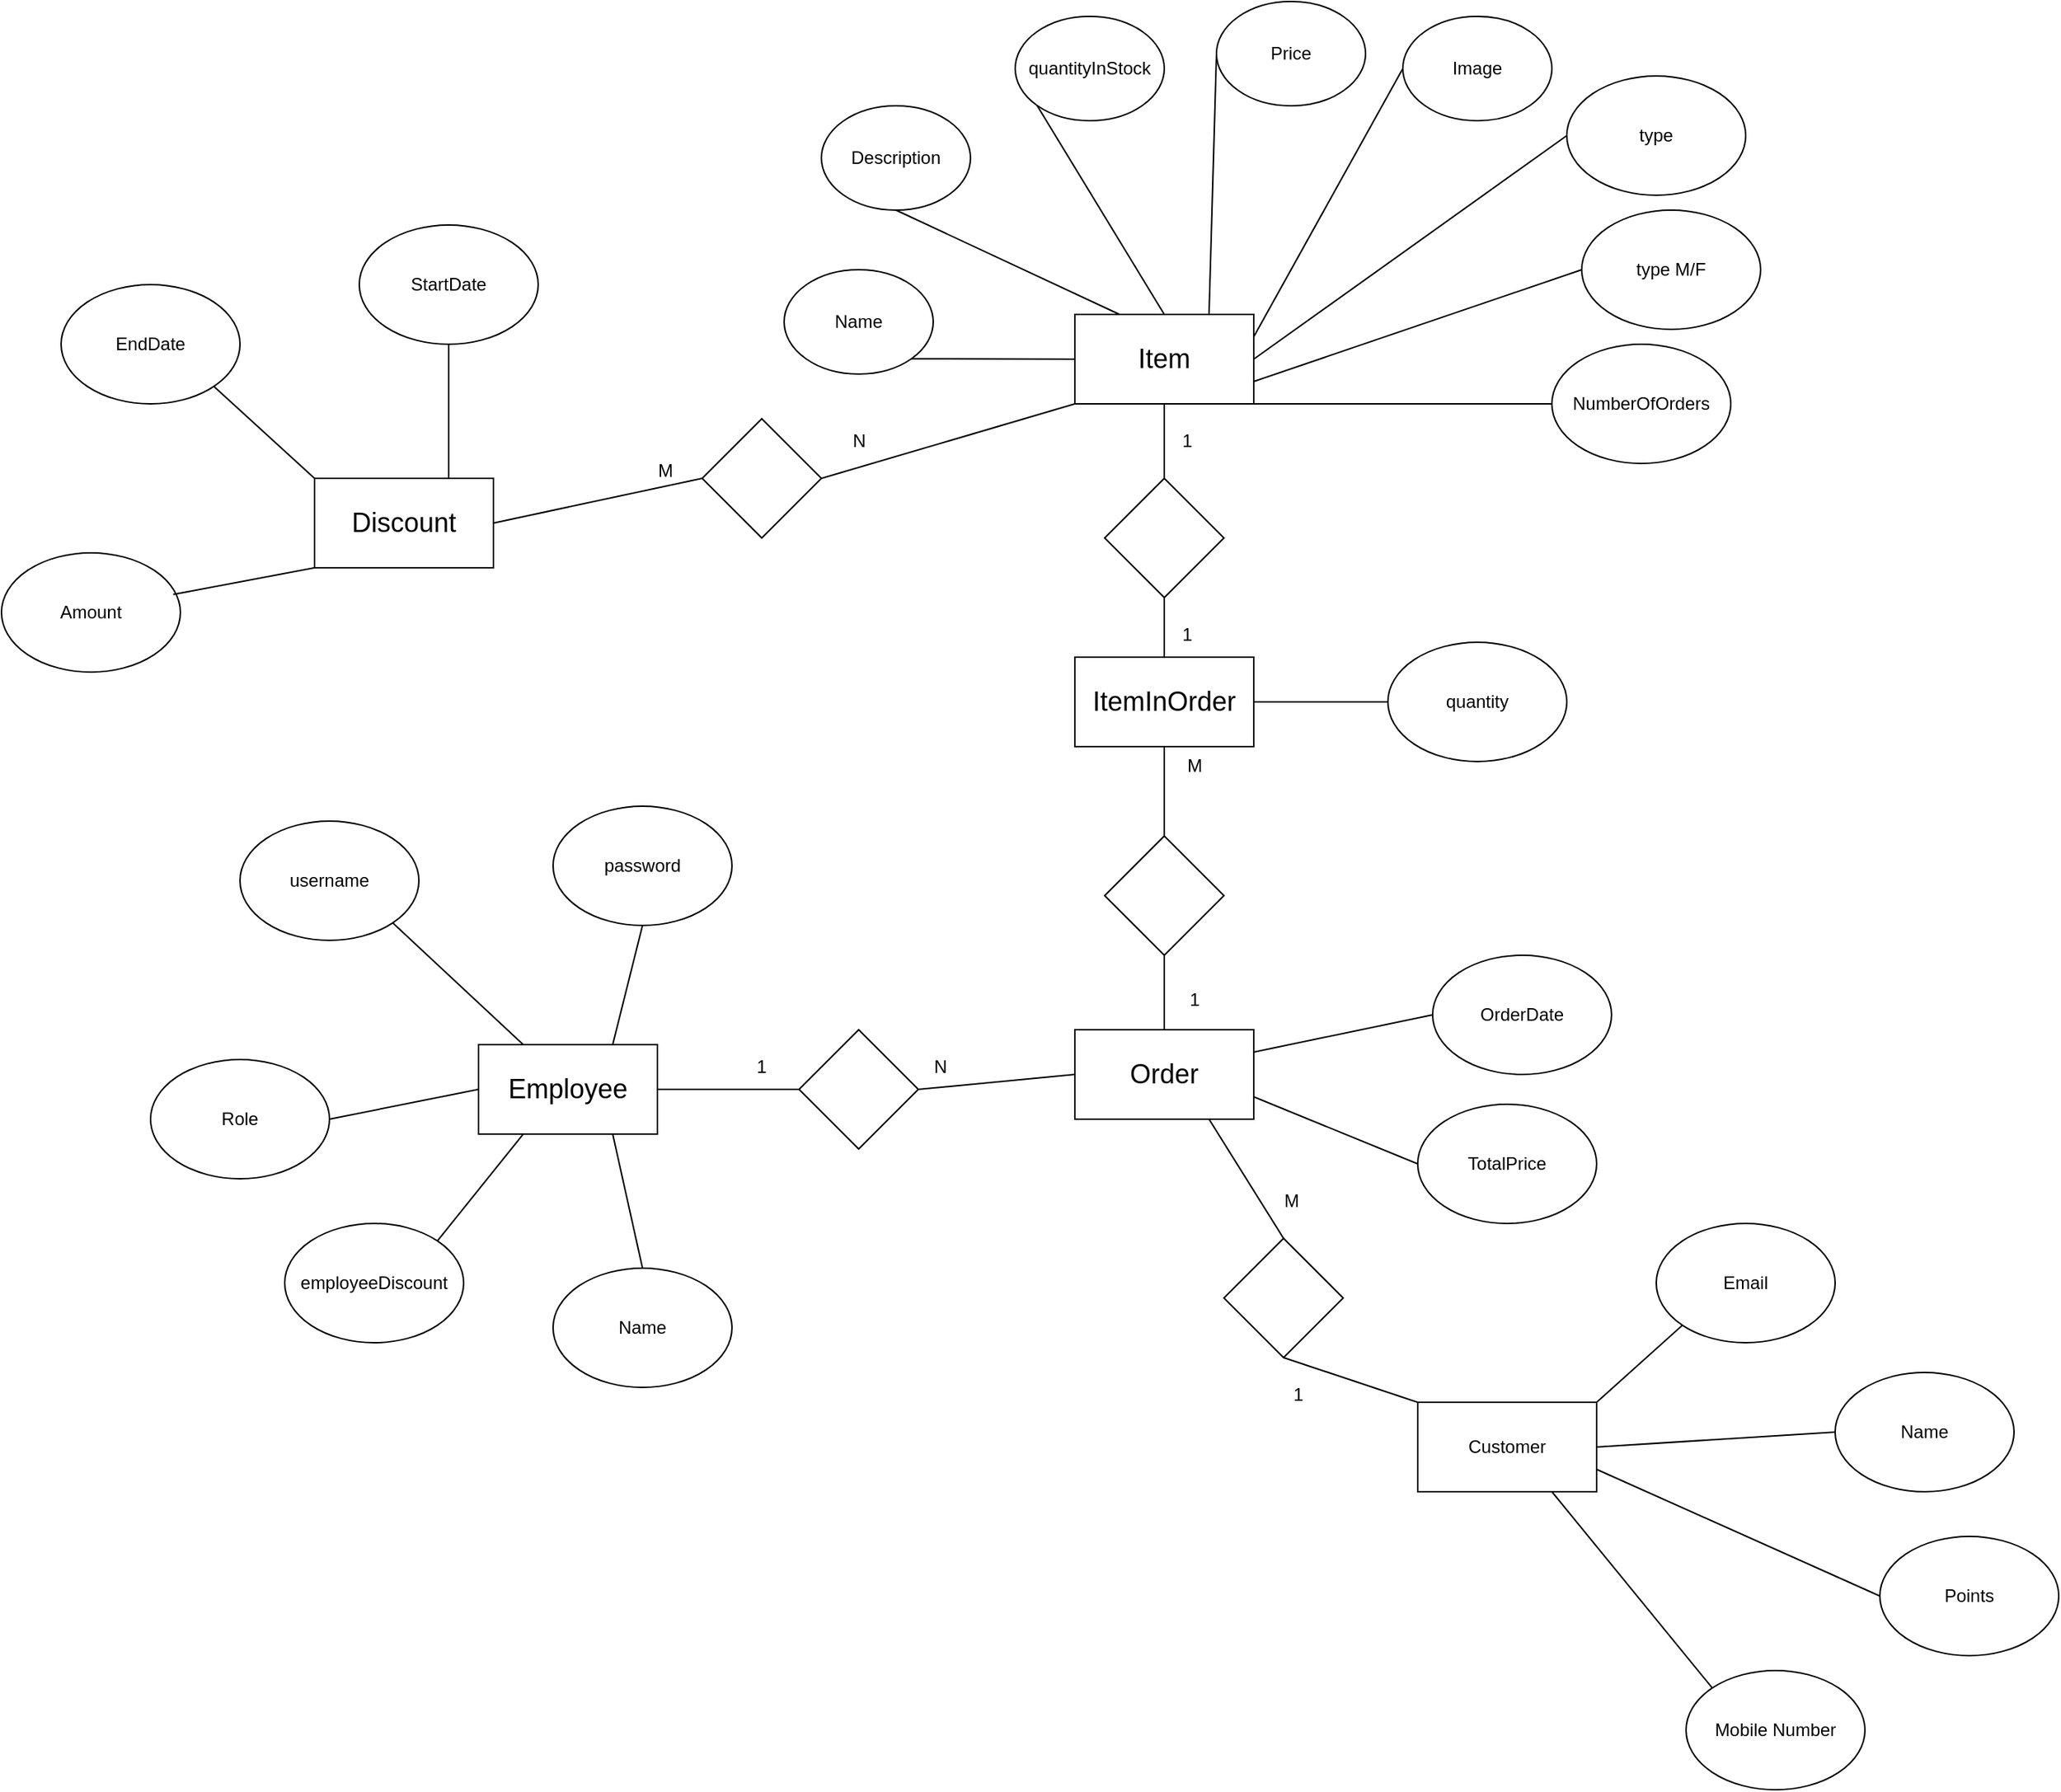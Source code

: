 <mxfile version="24.5.4" type="device">
  <diagram name="Page-1" id="O8fzPyl4nKt88mTRVhND">
    <mxGraphModel dx="2950" dy="2160" grid="1" gridSize="10" guides="1" tooltips="1" connect="1" arrows="1" fold="1" page="1" pageScale="1" pageWidth="850" pageHeight="1100" math="0" shadow="0">
      <root>
        <mxCell id="0" />
        <mxCell id="1" parent="0" />
        <mxCell id="fK3TYoXnaHYU0FqUg1YA-1" value="&lt;font style=&quot;font-size: 18px;&quot;&gt;Item&lt;/font&gt;" style="rounded=0;whiteSpace=wrap;html=1;" vertex="1" parent="1">
          <mxGeometry x="340" y="90" width="120" height="60" as="geometry" />
        </mxCell>
        <mxCell id="fK3TYoXnaHYU0FqUg1YA-2" value="Name" style="ellipse;whiteSpace=wrap;html=1;" vertex="1" parent="1">
          <mxGeometry x="145" y="60" width="100" height="70" as="geometry" />
        </mxCell>
        <mxCell id="fK3TYoXnaHYU0FqUg1YA-3" value="Description" style="ellipse;whiteSpace=wrap;html=1;" vertex="1" parent="1">
          <mxGeometry x="170" y="-50" width="100" height="70" as="geometry" />
        </mxCell>
        <mxCell id="fK3TYoXnaHYU0FqUg1YA-4" value="quantityInStock" style="ellipse;whiteSpace=wrap;html=1;" vertex="1" parent="1">
          <mxGeometry x="300" y="-110" width="100" height="70" as="geometry" />
        </mxCell>
        <mxCell id="fK3TYoXnaHYU0FqUg1YA-5" value="Price" style="ellipse;whiteSpace=wrap;html=1;" vertex="1" parent="1">
          <mxGeometry x="435" y="-120" width="100" height="70" as="geometry" />
        </mxCell>
        <mxCell id="fK3TYoXnaHYU0FqUg1YA-6" value="Image" style="ellipse;whiteSpace=wrap;html=1;" vertex="1" parent="1">
          <mxGeometry x="560" y="-110" width="100" height="70" as="geometry" />
        </mxCell>
        <mxCell id="fK3TYoXnaHYU0FqUg1YA-7" value="" style="endArrow=none;html=1;rounded=0;exitX=1;exitY=1;exitDx=0;exitDy=0;entryX=0;entryY=0.5;entryDx=0;entryDy=0;" edge="1" parent="1" source="fK3TYoXnaHYU0FqUg1YA-2" target="fK3TYoXnaHYU0FqUg1YA-1">
          <mxGeometry width="50" height="50" relative="1" as="geometry">
            <mxPoint x="400" y="200" as="sourcePoint" />
            <mxPoint x="450" y="150" as="targetPoint" />
          </mxGeometry>
        </mxCell>
        <mxCell id="fK3TYoXnaHYU0FqUg1YA-8" value="" style="endArrow=none;html=1;rounded=0;exitX=0.5;exitY=1;exitDx=0;exitDy=0;entryX=0.25;entryY=0;entryDx=0;entryDy=0;" edge="1" parent="1" source="fK3TYoXnaHYU0FqUg1YA-3" target="fK3TYoXnaHYU0FqUg1YA-1">
          <mxGeometry width="50" height="50" relative="1" as="geometry">
            <mxPoint x="265" y="70" as="sourcePoint" />
            <mxPoint x="350" y="130" as="targetPoint" />
          </mxGeometry>
        </mxCell>
        <mxCell id="fK3TYoXnaHYU0FqUg1YA-9" value="" style="endArrow=none;html=1;rounded=0;exitX=0.5;exitY=0;exitDx=0;exitDy=0;entryX=0;entryY=1;entryDx=0;entryDy=0;" edge="1" parent="1" source="fK3TYoXnaHYU0FqUg1YA-1" target="fK3TYoXnaHYU0FqUg1YA-4">
          <mxGeometry width="50" height="50" relative="1" as="geometry">
            <mxPoint x="275" y="80" as="sourcePoint" />
            <mxPoint x="360" y="140" as="targetPoint" />
          </mxGeometry>
        </mxCell>
        <mxCell id="fK3TYoXnaHYU0FqUg1YA-10" value="" style="endArrow=none;html=1;rounded=0;exitX=0.75;exitY=0;exitDx=0;exitDy=0;entryX=0;entryY=0.5;entryDx=0;entryDy=0;" edge="1" parent="1" source="fK3TYoXnaHYU0FqUg1YA-1" target="fK3TYoXnaHYU0FqUg1YA-5">
          <mxGeometry width="50" height="50" relative="1" as="geometry">
            <mxPoint x="285" y="90" as="sourcePoint" />
            <mxPoint x="370" y="150" as="targetPoint" />
          </mxGeometry>
        </mxCell>
        <mxCell id="fK3TYoXnaHYU0FqUg1YA-11" value="" style="endArrow=none;html=1;rounded=0;exitX=1;exitY=0.25;exitDx=0;exitDy=0;entryX=0;entryY=0.5;entryDx=0;entryDy=0;" edge="1" parent="1" source="fK3TYoXnaHYU0FqUg1YA-1" target="fK3TYoXnaHYU0FqUg1YA-6">
          <mxGeometry width="50" height="50" relative="1" as="geometry">
            <mxPoint x="295" y="100" as="sourcePoint" />
            <mxPoint x="380" y="160" as="targetPoint" />
          </mxGeometry>
        </mxCell>
        <mxCell id="fK3TYoXnaHYU0FqUg1YA-12" value="&lt;span style=&quot;font-size: 18px;&quot;&gt;Order&lt;/span&gt;" style="rounded=0;whiteSpace=wrap;html=1;" vertex="1" parent="1">
          <mxGeometry x="340" y="570" width="120" height="60" as="geometry" />
        </mxCell>
        <mxCell id="fK3TYoXnaHYU0FqUg1YA-13" value="TotalPrice" style="ellipse;whiteSpace=wrap;html=1;" vertex="1" parent="1">
          <mxGeometry x="570" y="620" width="120" height="80" as="geometry" />
        </mxCell>
        <mxCell id="fK3TYoXnaHYU0FqUg1YA-16" value="&lt;font style=&quot;font-size: 18px;&quot;&gt;ItemInOrder&lt;/font&gt;" style="rounded=0;whiteSpace=wrap;html=1;" vertex="1" parent="1">
          <mxGeometry x="340" y="320" width="120" height="60" as="geometry" />
        </mxCell>
        <mxCell id="fK3TYoXnaHYU0FqUg1YA-17" value="" style="endArrow=none;html=1;rounded=0;entryX=0;entryY=0.5;entryDx=0;entryDy=0;exitX=1;exitY=0.75;exitDx=0;exitDy=0;" edge="1" parent="1" source="fK3TYoXnaHYU0FqUg1YA-12" target="fK3TYoXnaHYU0FqUg1YA-13">
          <mxGeometry width="50" height="50" relative="1" as="geometry">
            <mxPoint x="370" y="470" as="sourcePoint" />
            <mxPoint x="420" y="420" as="targetPoint" />
          </mxGeometry>
        </mxCell>
        <mxCell id="fK3TYoXnaHYU0FqUg1YA-18" value="" style="rhombus;whiteSpace=wrap;html=1;" vertex="1" parent="1">
          <mxGeometry x="360" y="440" width="80" height="80" as="geometry" />
        </mxCell>
        <mxCell id="fK3TYoXnaHYU0FqUg1YA-19" value="" style="rhombus;whiteSpace=wrap;html=1;" vertex="1" parent="1">
          <mxGeometry x="360" y="200" width="80" height="80" as="geometry" />
        </mxCell>
        <mxCell id="fK3TYoXnaHYU0FqUg1YA-20" value="" style="endArrow=none;html=1;rounded=0;entryX=0.5;entryY=1;entryDx=0;entryDy=0;exitX=0.5;exitY=0;exitDx=0;exitDy=0;" edge="1" parent="1" source="fK3TYoXnaHYU0FqUg1YA-19" target="fK3TYoXnaHYU0FqUg1YA-1">
          <mxGeometry width="50" height="50" relative="1" as="geometry">
            <mxPoint x="370" y="280" as="sourcePoint" />
            <mxPoint x="420" y="230" as="targetPoint" />
          </mxGeometry>
        </mxCell>
        <mxCell id="fK3TYoXnaHYU0FqUg1YA-21" value="" style="endArrow=none;html=1;rounded=0;entryX=0.5;entryY=1;entryDx=0;entryDy=0;exitX=0.5;exitY=0;exitDx=0;exitDy=0;" edge="1" parent="1" source="fK3TYoXnaHYU0FqUg1YA-16" target="fK3TYoXnaHYU0FqUg1YA-19">
          <mxGeometry width="50" height="50" relative="1" as="geometry">
            <mxPoint x="370" y="280" as="sourcePoint" />
            <mxPoint x="420" y="230" as="targetPoint" />
          </mxGeometry>
        </mxCell>
        <mxCell id="fK3TYoXnaHYU0FqUg1YA-22" value="" style="endArrow=none;html=1;rounded=0;entryX=0.5;entryY=1;entryDx=0;entryDy=0;" edge="1" parent="1" source="fK3TYoXnaHYU0FqUg1YA-18" target="fK3TYoXnaHYU0FqUg1YA-16">
          <mxGeometry width="50" height="50" relative="1" as="geometry">
            <mxPoint x="370" y="510" as="sourcePoint" />
            <mxPoint x="420" y="460" as="targetPoint" />
          </mxGeometry>
        </mxCell>
        <mxCell id="fK3TYoXnaHYU0FqUg1YA-23" value="" style="endArrow=none;html=1;rounded=0;entryX=0.5;entryY=1;entryDx=0;entryDy=0;exitX=0.5;exitY=0;exitDx=0;exitDy=0;" edge="1" parent="1" source="fK3TYoXnaHYU0FqUg1YA-12" target="fK3TYoXnaHYU0FqUg1YA-18">
          <mxGeometry width="50" height="50" relative="1" as="geometry">
            <mxPoint x="370" y="510" as="sourcePoint" />
            <mxPoint x="420" y="460" as="targetPoint" />
          </mxGeometry>
        </mxCell>
        <mxCell id="fK3TYoXnaHYU0FqUg1YA-24" value="1" style="text;html=1;align=center;verticalAlign=middle;resizable=0;points=[];autosize=1;strokeColor=none;fillColor=none;" vertex="1" parent="1">
          <mxGeometry x="400" y="160" width="30" height="30" as="geometry" />
        </mxCell>
        <mxCell id="fK3TYoXnaHYU0FqUg1YA-27" value="1" style="text;html=1;align=center;verticalAlign=middle;resizable=0;points=[];autosize=1;strokeColor=none;fillColor=none;" vertex="1" parent="1">
          <mxGeometry x="400" y="290" width="30" height="30" as="geometry" />
        </mxCell>
        <mxCell id="fK3TYoXnaHYU0FqUg1YA-28" value="M" style="text;html=1;align=center;verticalAlign=middle;resizable=0;points=[];autosize=1;strokeColor=none;fillColor=none;" vertex="1" parent="1">
          <mxGeometry x="405" y="378" width="30" height="30" as="geometry" />
        </mxCell>
        <mxCell id="fK3TYoXnaHYU0FqUg1YA-30" value="1" style="text;html=1;align=center;verticalAlign=middle;resizable=0;points=[];autosize=1;strokeColor=none;fillColor=none;" vertex="1" parent="1">
          <mxGeometry x="405" y="535" width="30" height="30" as="geometry" />
        </mxCell>
        <mxCell id="fK3TYoXnaHYU0FqUg1YA-31" value="quantity" style="ellipse;whiteSpace=wrap;html=1;" vertex="1" parent="1">
          <mxGeometry x="550" y="310" width="120" height="80" as="geometry" />
        </mxCell>
        <mxCell id="fK3TYoXnaHYU0FqUg1YA-32" value="" style="endArrow=none;html=1;rounded=0;entryX=0;entryY=0.5;entryDx=0;entryDy=0;exitX=1;exitY=0.5;exitDx=0;exitDy=0;" edge="1" parent="1" source="fK3TYoXnaHYU0FqUg1YA-16" target="fK3TYoXnaHYU0FqUg1YA-31">
          <mxGeometry width="50" height="50" relative="1" as="geometry">
            <mxPoint x="370" y="510" as="sourcePoint" />
            <mxPoint x="420" y="460" as="targetPoint" />
          </mxGeometry>
        </mxCell>
        <mxCell id="fK3TYoXnaHYU0FqUg1YA-33" value="&lt;font style=&quot;font-size: 18px;&quot;&gt;Discount&lt;/font&gt;" style="rounded=0;whiteSpace=wrap;html=1;" vertex="1" parent="1">
          <mxGeometry x="-170" y="200" width="120" height="60" as="geometry" />
        </mxCell>
        <mxCell id="fK3TYoXnaHYU0FqUg1YA-34" value="" style="rhombus;whiteSpace=wrap;html=1;" vertex="1" parent="1">
          <mxGeometry x="90" y="160" width="80" height="80" as="geometry" />
        </mxCell>
        <mxCell id="fK3TYoXnaHYU0FqUg1YA-35" value="" style="endArrow=none;html=1;rounded=0;exitX=1;exitY=0.5;exitDx=0;exitDy=0;entryX=0;entryY=0.5;entryDx=0;entryDy=0;" edge="1" parent="1" source="fK3TYoXnaHYU0FqUg1YA-33" target="fK3TYoXnaHYU0FqUg1YA-34">
          <mxGeometry width="50" height="50" relative="1" as="geometry">
            <mxPoint x="180" y="270" as="sourcePoint" />
            <mxPoint x="230" y="220" as="targetPoint" />
          </mxGeometry>
        </mxCell>
        <mxCell id="fK3TYoXnaHYU0FqUg1YA-36" value="" style="endArrow=none;html=1;rounded=0;entryX=0;entryY=1;entryDx=0;entryDy=0;exitX=1;exitY=0.5;exitDx=0;exitDy=0;" edge="1" parent="1" source="fK3TYoXnaHYU0FqUg1YA-34" target="fK3TYoXnaHYU0FqUg1YA-1">
          <mxGeometry width="50" height="50" relative="1" as="geometry">
            <mxPoint x="180" y="270" as="sourcePoint" />
            <mxPoint x="230" y="220" as="targetPoint" />
          </mxGeometry>
        </mxCell>
        <mxCell id="fK3TYoXnaHYU0FqUg1YA-37" value="StartDate" style="ellipse;whiteSpace=wrap;html=1;" vertex="1" parent="1">
          <mxGeometry x="-140" y="30" width="120" height="80" as="geometry" />
        </mxCell>
        <mxCell id="fK3TYoXnaHYU0FqUg1YA-38" value="EndDate" style="ellipse;whiteSpace=wrap;html=1;" vertex="1" parent="1">
          <mxGeometry x="-340" y="70" width="120" height="80" as="geometry" />
        </mxCell>
        <mxCell id="fK3TYoXnaHYU0FqUg1YA-39" value="" style="endArrow=none;html=1;rounded=0;entryX=0.5;entryY=1;entryDx=0;entryDy=0;exitX=0.75;exitY=0;exitDx=0;exitDy=0;" edge="1" parent="1" source="fK3TYoXnaHYU0FqUg1YA-33" target="fK3TYoXnaHYU0FqUg1YA-37">
          <mxGeometry width="50" height="50" relative="1" as="geometry">
            <mxPoint x="180" y="270" as="sourcePoint" />
            <mxPoint x="230" y="220" as="targetPoint" />
          </mxGeometry>
        </mxCell>
        <mxCell id="fK3TYoXnaHYU0FqUg1YA-40" value="" style="endArrow=none;html=1;rounded=0;entryX=1;entryY=1;entryDx=0;entryDy=0;exitX=0;exitY=0;exitDx=0;exitDy=0;" edge="1" parent="1" source="fK3TYoXnaHYU0FqUg1YA-33" target="fK3TYoXnaHYU0FqUg1YA-38">
          <mxGeometry width="50" height="50" relative="1" as="geometry">
            <mxPoint x="180" y="270" as="sourcePoint" />
            <mxPoint x="230" y="220" as="targetPoint" />
          </mxGeometry>
        </mxCell>
        <mxCell id="fK3TYoXnaHYU0FqUg1YA-41" value="M" style="text;html=1;align=center;verticalAlign=middle;resizable=0;points=[];autosize=1;strokeColor=none;fillColor=none;" vertex="1" parent="1">
          <mxGeometry x="50" y="180" width="30" height="30" as="geometry" />
        </mxCell>
        <mxCell id="fK3TYoXnaHYU0FqUg1YA-42" value="N" style="text;html=1;align=center;verticalAlign=middle;resizable=0;points=[];autosize=1;strokeColor=none;fillColor=none;" vertex="1" parent="1">
          <mxGeometry x="180" y="160" width="30" height="30" as="geometry" />
        </mxCell>
        <mxCell id="fK3TYoXnaHYU0FqUg1YA-43" value="type" style="ellipse;whiteSpace=wrap;html=1;" vertex="1" parent="1">
          <mxGeometry x="670" y="-70" width="120" height="80" as="geometry" />
        </mxCell>
        <mxCell id="fK3TYoXnaHYU0FqUg1YA-44" value="" style="endArrow=none;html=1;rounded=0;entryX=0;entryY=0.5;entryDx=0;entryDy=0;exitX=1;exitY=0.5;exitDx=0;exitDy=0;" edge="1" parent="1" source="fK3TYoXnaHYU0FqUg1YA-1" target="fK3TYoXnaHYU0FqUg1YA-43">
          <mxGeometry width="50" height="50" relative="1" as="geometry">
            <mxPoint x="410" y="360" as="sourcePoint" />
            <mxPoint x="460" y="310" as="targetPoint" />
          </mxGeometry>
        </mxCell>
        <mxCell id="fK3TYoXnaHYU0FqUg1YA-45" value="type M/F" style="ellipse;whiteSpace=wrap;html=1;" vertex="1" parent="1">
          <mxGeometry x="680" y="20" width="120" height="80" as="geometry" />
        </mxCell>
        <mxCell id="fK3TYoXnaHYU0FqUg1YA-46" value="" style="endArrow=none;html=1;rounded=0;entryX=0;entryY=0.5;entryDx=0;entryDy=0;exitX=1;exitY=0.75;exitDx=0;exitDy=0;" edge="1" parent="1" source="fK3TYoXnaHYU0FqUg1YA-1" target="fK3TYoXnaHYU0FqUg1YA-45">
          <mxGeometry width="50" height="50" relative="1" as="geometry">
            <mxPoint x="460" y="260" as="sourcePoint" />
            <mxPoint x="510" y="210" as="targetPoint" />
          </mxGeometry>
        </mxCell>
        <mxCell id="fK3TYoXnaHYU0FqUg1YA-47" value="Amount" style="ellipse;whiteSpace=wrap;html=1;" vertex="1" parent="1">
          <mxGeometry x="-380" y="250" width="120" height="80" as="geometry" />
        </mxCell>
        <mxCell id="fK3TYoXnaHYU0FqUg1YA-48" value="" style="endArrow=none;html=1;rounded=0;entryX=0;entryY=1;entryDx=0;entryDy=0;exitX=0.96;exitY=0.349;exitDx=0;exitDy=0;exitPerimeter=0;" edge="1" parent="1" source="fK3TYoXnaHYU0FqUg1YA-47" target="fK3TYoXnaHYU0FqUg1YA-33">
          <mxGeometry width="50" height="50" relative="1" as="geometry">
            <mxPoint x="-10" y="360" as="sourcePoint" />
            <mxPoint x="40" y="310" as="targetPoint" />
          </mxGeometry>
        </mxCell>
        <mxCell id="fK3TYoXnaHYU0FqUg1YA-49" value="&lt;font style=&quot;font-size: 18px;&quot;&gt;Employee&lt;/font&gt;" style="rounded=0;whiteSpace=wrap;html=1;" vertex="1" parent="1">
          <mxGeometry x="-60" y="580" width="120" height="60" as="geometry" />
        </mxCell>
        <mxCell id="fK3TYoXnaHYU0FqUg1YA-50" value="username" style="ellipse;whiteSpace=wrap;html=1;" vertex="1" parent="1">
          <mxGeometry x="-220" y="430" width="120" height="80" as="geometry" />
        </mxCell>
        <mxCell id="fK3TYoXnaHYU0FqUg1YA-51" value="password" style="ellipse;whiteSpace=wrap;html=1;" vertex="1" parent="1">
          <mxGeometry x="-10" y="420" width="120" height="80" as="geometry" />
        </mxCell>
        <mxCell id="fK3TYoXnaHYU0FqUg1YA-52" value="Role" style="ellipse;whiteSpace=wrap;html=1;" vertex="1" parent="1">
          <mxGeometry x="-280" y="590" width="120" height="80" as="geometry" />
        </mxCell>
        <mxCell id="fK3TYoXnaHYU0FqUg1YA-53" value="employeeDiscount" style="ellipse;whiteSpace=wrap;html=1;" vertex="1" parent="1">
          <mxGeometry x="-190" y="700" width="120" height="80" as="geometry" />
        </mxCell>
        <mxCell id="fK3TYoXnaHYU0FqUg1YA-54" value="" style="endArrow=none;html=1;rounded=0;entryX=0.5;entryY=1;entryDx=0;entryDy=0;exitX=0.75;exitY=0;exitDx=0;exitDy=0;" edge="1" parent="1" source="fK3TYoXnaHYU0FqUg1YA-49" target="fK3TYoXnaHYU0FqUg1YA-51">
          <mxGeometry width="50" height="50" relative="1" as="geometry">
            <mxPoint x="240" y="720" as="sourcePoint" />
            <mxPoint x="290" y="670" as="targetPoint" />
          </mxGeometry>
        </mxCell>
        <mxCell id="fK3TYoXnaHYU0FqUg1YA-55" value="" style="endArrow=none;html=1;rounded=0;entryX=1;entryY=1;entryDx=0;entryDy=0;exitX=0.25;exitY=0;exitDx=0;exitDy=0;" edge="1" parent="1" source="fK3TYoXnaHYU0FqUg1YA-49" target="fK3TYoXnaHYU0FqUg1YA-50">
          <mxGeometry width="50" height="50" relative="1" as="geometry">
            <mxPoint x="240" y="720" as="sourcePoint" />
            <mxPoint x="290" y="670" as="targetPoint" />
          </mxGeometry>
        </mxCell>
        <mxCell id="fK3TYoXnaHYU0FqUg1YA-56" value="" style="endArrow=none;html=1;rounded=0;exitX=1;exitY=0.5;exitDx=0;exitDy=0;entryX=0;entryY=0.5;entryDx=0;entryDy=0;" edge="1" parent="1" source="fK3TYoXnaHYU0FqUg1YA-52" target="fK3TYoXnaHYU0FqUg1YA-49">
          <mxGeometry width="50" height="50" relative="1" as="geometry">
            <mxPoint x="240" y="720" as="sourcePoint" />
            <mxPoint x="290" y="670" as="targetPoint" />
          </mxGeometry>
        </mxCell>
        <mxCell id="fK3TYoXnaHYU0FqUg1YA-57" value="" style="endArrow=none;html=1;rounded=0;exitX=1;exitY=0;exitDx=0;exitDy=0;entryX=0.25;entryY=1;entryDx=0;entryDy=0;" edge="1" parent="1" source="fK3TYoXnaHYU0FqUg1YA-53" target="fK3TYoXnaHYU0FqUg1YA-49">
          <mxGeometry width="50" height="50" relative="1" as="geometry">
            <mxPoint x="240" y="720" as="sourcePoint" />
            <mxPoint x="290" y="670" as="targetPoint" />
          </mxGeometry>
        </mxCell>
        <mxCell id="fK3TYoXnaHYU0FqUg1YA-58" value="Name" style="ellipse;whiteSpace=wrap;html=1;" vertex="1" parent="1">
          <mxGeometry x="-10" y="730" width="120" height="80" as="geometry" />
        </mxCell>
        <mxCell id="fK3TYoXnaHYU0FqUg1YA-59" value="" style="endArrow=none;html=1;rounded=0;entryX=0.75;entryY=1;entryDx=0;entryDy=0;exitX=0.5;exitY=0;exitDx=0;exitDy=0;" edge="1" parent="1" source="fK3TYoXnaHYU0FqUg1YA-58" target="fK3TYoXnaHYU0FqUg1YA-49">
          <mxGeometry width="50" height="50" relative="1" as="geometry">
            <mxPoint x="240" y="720" as="sourcePoint" />
            <mxPoint x="290" y="670" as="targetPoint" />
          </mxGeometry>
        </mxCell>
        <mxCell id="fK3TYoXnaHYU0FqUg1YA-60" value="" style="rhombus;whiteSpace=wrap;html=1;" vertex="1" parent="1">
          <mxGeometry x="155" y="570" width="80" height="80" as="geometry" />
        </mxCell>
        <mxCell id="fK3TYoXnaHYU0FqUg1YA-61" value="" style="endArrow=none;html=1;rounded=0;entryX=0;entryY=0.5;entryDx=0;entryDy=0;exitX=1;exitY=0.5;exitDx=0;exitDy=0;" edge="1" parent="1" source="fK3TYoXnaHYU0FqUg1YA-60" target="fK3TYoXnaHYU0FqUg1YA-12">
          <mxGeometry width="50" height="50" relative="1" as="geometry">
            <mxPoint x="240" y="560" as="sourcePoint" />
            <mxPoint x="290" y="510" as="targetPoint" />
          </mxGeometry>
        </mxCell>
        <mxCell id="fK3TYoXnaHYU0FqUg1YA-62" value="" style="endArrow=none;html=1;rounded=0;exitX=1;exitY=0.5;exitDx=0;exitDy=0;entryX=0;entryY=0.5;entryDx=0;entryDy=0;" edge="1" parent="1" source="fK3TYoXnaHYU0FqUg1YA-49" target="fK3TYoXnaHYU0FqUg1YA-60">
          <mxGeometry width="50" height="50" relative="1" as="geometry">
            <mxPoint x="240" y="560" as="sourcePoint" />
            <mxPoint x="290" y="510" as="targetPoint" />
          </mxGeometry>
        </mxCell>
        <mxCell id="fK3TYoXnaHYU0FqUg1YA-63" value="N" style="text;html=1;align=center;verticalAlign=middle;whiteSpace=wrap;rounded=0;" vertex="1" parent="1">
          <mxGeometry x="220" y="580" width="60" height="30" as="geometry" />
        </mxCell>
        <mxCell id="fK3TYoXnaHYU0FqUg1YA-64" value="1" style="text;html=1;align=center;verticalAlign=middle;whiteSpace=wrap;rounded=0;" vertex="1" parent="1">
          <mxGeometry x="100" y="580" width="60" height="30" as="geometry" />
        </mxCell>
        <mxCell id="fK3TYoXnaHYU0FqUg1YA-67" value="Customer" style="rounded=0;whiteSpace=wrap;html=1;" vertex="1" parent="1">
          <mxGeometry x="570" y="820" width="120" height="60" as="geometry" />
        </mxCell>
        <mxCell id="fK3TYoXnaHYU0FqUg1YA-68" value="Email" style="ellipse;whiteSpace=wrap;html=1;" vertex="1" parent="1">
          <mxGeometry x="730" y="700" width="120" height="80" as="geometry" />
        </mxCell>
        <mxCell id="fK3TYoXnaHYU0FqUg1YA-69" value="Mobile Number" style="ellipse;whiteSpace=wrap;html=1;" vertex="1" parent="1">
          <mxGeometry x="750" y="1000" width="120" height="80" as="geometry" />
        </mxCell>
        <mxCell id="fK3TYoXnaHYU0FqUg1YA-70" value="Points" style="ellipse;whiteSpace=wrap;html=1;" vertex="1" parent="1">
          <mxGeometry x="880" y="910" width="120" height="80" as="geometry" />
        </mxCell>
        <mxCell id="fK3TYoXnaHYU0FqUg1YA-71" value="Name" style="ellipse;whiteSpace=wrap;html=1;" vertex="1" parent="1">
          <mxGeometry x="850" y="800" width="120" height="80" as="geometry" />
        </mxCell>
        <mxCell id="fK3TYoXnaHYU0FqUg1YA-72" value="" style="endArrow=none;html=1;rounded=0;entryX=0;entryY=1;entryDx=0;entryDy=0;exitX=1;exitY=0;exitDx=0;exitDy=0;" edge="1" parent="1" source="fK3TYoXnaHYU0FqUg1YA-67" target="fK3TYoXnaHYU0FqUg1YA-68">
          <mxGeometry width="50" height="50" relative="1" as="geometry">
            <mxPoint x="480" y="810" as="sourcePoint" />
            <mxPoint x="530" y="760" as="targetPoint" />
          </mxGeometry>
        </mxCell>
        <mxCell id="fK3TYoXnaHYU0FqUg1YA-73" value="" style="endArrow=none;html=1;rounded=0;entryX=0;entryY=0.5;entryDx=0;entryDy=0;exitX=1;exitY=0.5;exitDx=0;exitDy=0;" edge="1" parent="1" source="fK3TYoXnaHYU0FqUg1YA-67" target="fK3TYoXnaHYU0FqUg1YA-71">
          <mxGeometry width="50" height="50" relative="1" as="geometry">
            <mxPoint x="480" y="810" as="sourcePoint" />
            <mxPoint x="530" y="760" as="targetPoint" />
          </mxGeometry>
        </mxCell>
        <mxCell id="fK3TYoXnaHYU0FqUg1YA-74" value="" style="endArrow=none;html=1;rounded=0;entryX=0;entryY=0.5;entryDx=0;entryDy=0;exitX=1;exitY=0.75;exitDx=0;exitDy=0;" edge="1" parent="1" source="fK3TYoXnaHYU0FqUg1YA-67" target="fK3TYoXnaHYU0FqUg1YA-70">
          <mxGeometry width="50" height="50" relative="1" as="geometry">
            <mxPoint x="480" y="810" as="sourcePoint" />
            <mxPoint x="530" y="760" as="targetPoint" />
          </mxGeometry>
        </mxCell>
        <mxCell id="fK3TYoXnaHYU0FqUg1YA-75" value="" style="endArrow=none;html=1;rounded=0;entryX=0;entryY=0;entryDx=0;entryDy=0;exitX=0.75;exitY=1;exitDx=0;exitDy=0;" edge="1" parent="1" source="fK3TYoXnaHYU0FqUg1YA-67" target="fK3TYoXnaHYU0FqUg1YA-69">
          <mxGeometry width="50" height="50" relative="1" as="geometry">
            <mxPoint x="480" y="810" as="sourcePoint" />
            <mxPoint x="530" y="760" as="targetPoint" />
          </mxGeometry>
        </mxCell>
        <mxCell id="fK3TYoXnaHYU0FqUg1YA-76" value="" style="rhombus;whiteSpace=wrap;html=1;" vertex="1" parent="1">
          <mxGeometry x="440" y="710" width="80" height="80" as="geometry" />
        </mxCell>
        <mxCell id="fK3TYoXnaHYU0FqUg1YA-77" value="" style="endArrow=none;html=1;rounded=0;entryX=0.75;entryY=1;entryDx=0;entryDy=0;exitX=0.5;exitY=0;exitDx=0;exitDy=0;" edge="1" parent="1" source="fK3TYoXnaHYU0FqUg1YA-76" target="fK3TYoXnaHYU0FqUg1YA-12">
          <mxGeometry width="50" height="50" relative="1" as="geometry">
            <mxPoint x="480" y="810" as="sourcePoint" />
            <mxPoint x="530" y="760" as="targetPoint" />
          </mxGeometry>
        </mxCell>
        <mxCell id="fK3TYoXnaHYU0FqUg1YA-79" value="" style="endArrow=none;html=1;rounded=0;entryX=0.5;entryY=1;entryDx=0;entryDy=0;exitX=0;exitY=0;exitDx=0;exitDy=0;" edge="1" parent="1" source="fK3TYoXnaHYU0FqUg1YA-67" target="fK3TYoXnaHYU0FqUg1YA-76">
          <mxGeometry width="50" height="50" relative="1" as="geometry">
            <mxPoint x="480" y="810" as="sourcePoint" />
            <mxPoint x="530" y="760" as="targetPoint" />
          </mxGeometry>
        </mxCell>
        <mxCell id="fK3TYoXnaHYU0FqUg1YA-80" value="M" style="text;html=1;align=center;verticalAlign=middle;resizable=0;points=[];autosize=1;strokeColor=none;fillColor=none;" vertex="1" parent="1">
          <mxGeometry x="470" y="670" width="30" height="30" as="geometry" />
        </mxCell>
        <mxCell id="fK3TYoXnaHYU0FqUg1YA-81" value="1" style="text;html=1;align=center;verticalAlign=middle;whiteSpace=wrap;rounded=0;" vertex="1" parent="1">
          <mxGeometry x="460" y="800" width="60" height="30" as="geometry" />
        </mxCell>
        <mxCell id="fK3TYoXnaHYU0FqUg1YA-82" value="OrderDate" style="ellipse;whiteSpace=wrap;html=1;" vertex="1" parent="1">
          <mxGeometry x="580" y="520" width="120" height="80" as="geometry" />
        </mxCell>
        <mxCell id="fK3TYoXnaHYU0FqUg1YA-83" value="" style="endArrow=none;html=1;rounded=0;entryX=0;entryY=0.5;entryDx=0;entryDy=0;exitX=1;exitY=0.25;exitDx=0;exitDy=0;" edge="1" parent="1" source="fK3TYoXnaHYU0FqUg1YA-12" target="fK3TYoXnaHYU0FqUg1YA-82">
          <mxGeometry width="50" height="50" relative="1" as="geometry">
            <mxPoint x="380" y="590" as="sourcePoint" />
            <mxPoint x="430" y="540" as="targetPoint" />
          </mxGeometry>
        </mxCell>
        <mxCell id="fK3TYoXnaHYU0FqUg1YA-84" value="NumberOfOrders" style="ellipse;whiteSpace=wrap;html=1;" vertex="1" parent="1">
          <mxGeometry x="660" y="110" width="120" height="80" as="geometry" />
        </mxCell>
        <mxCell id="fK3TYoXnaHYU0FqUg1YA-85" value="" style="endArrow=none;html=1;rounded=0;entryX=0;entryY=0.5;entryDx=0;entryDy=0;exitX=1;exitY=1;exitDx=0;exitDy=0;" edge="1" parent="1" source="fK3TYoXnaHYU0FqUg1YA-1" target="fK3TYoXnaHYU0FqUg1YA-84">
          <mxGeometry width="50" height="50" relative="1" as="geometry">
            <mxPoint x="380" y="390" as="sourcePoint" />
            <mxPoint x="430" y="340" as="targetPoint" />
          </mxGeometry>
        </mxCell>
      </root>
    </mxGraphModel>
  </diagram>
</mxfile>
